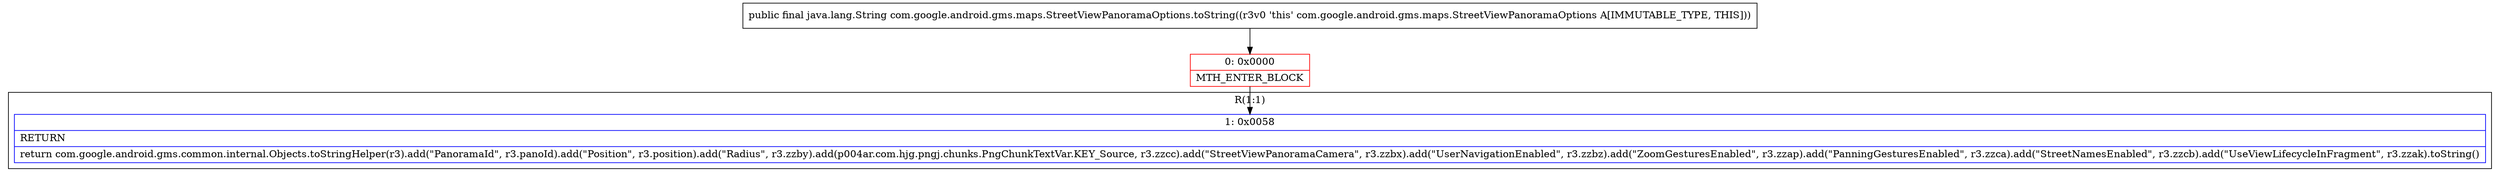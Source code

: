 digraph "CFG forcom.google.android.gms.maps.StreetViewPanoramaOptions.toString()Ljava\/lang\/String;" {
subgraph cluster_Region_502476788 {
label = "R(1:1)";
node [shape=record,color=blue];
Node_1 [shape=record,label="{1\:\ 0x0058|RETURN\l|return com.google.android.gms.common.internal.Objects.toStringHelper(r3).add(\"PanoramaId\", r3.panoId).add(\"Position\", r3.position).add(\"Radius\", r3.zzby).add(p004ar.com.hjg.pngj.chunks.PngChunkTextVar.KEY_Source, r3.zzcc).add(\"StreetViewPanoramaCamera\", r3.zzbx).add(\"UserNavigationEnabled\", r3.zzbz).add(\"ZoomGesturesEnabled\", r3.zzap).add(\"PanningGesturesEnabled\", r3.zzca).add(\"StreetNamesEnabled\", r3.zzcb).add(\"UseViewLifecycleInFragment\", r3.zzak).toString()\l}"];
}
Node_0 [shape=record,color=red,label="{0\:\ 0x0000|MTH_ENTER_BLOCK\l}"];
MethodNode[shape=record,label="{public final java.lang.String com.google.android.gms.maps.StreetViewPanoramaOptions.toString((r3v0 'this' com.google.android.gms.maps.StreetViewPanoramaOptions A[IMMUTABLE_TYPE, THIS])) }"];
MethodNode -> Node_0;
Node_0 -> Node_1;
}


